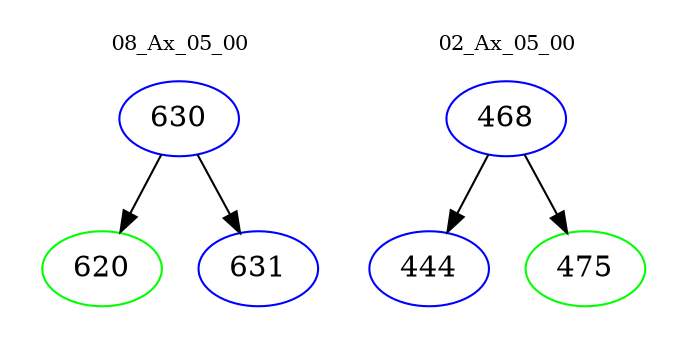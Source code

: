 digraph{
subgraph cluster_0 {
color = white
label = "08_Ax_05_00";
fontsize=10;
T0_630 [label="630", color="blue"]
T0_630 -> T0_620 [color="black"]
T0_620 [label="620", color="green"]
T0_630 -> T0_631 [color="black"]
T0_631 [label="631", color="blue"]
}
subgraph cluster_1 {
color = white
label = "02_Ax_05_00";
fontsize=10;
T1_468 [label="468", color="blue"]
T1_468 -> T1_444 [color="black"]
T1_444 [label="444", color="blue"]
T1_468 -> T1_475 [color="black"]
T1_475 [label="475", color="green"]
}
}
